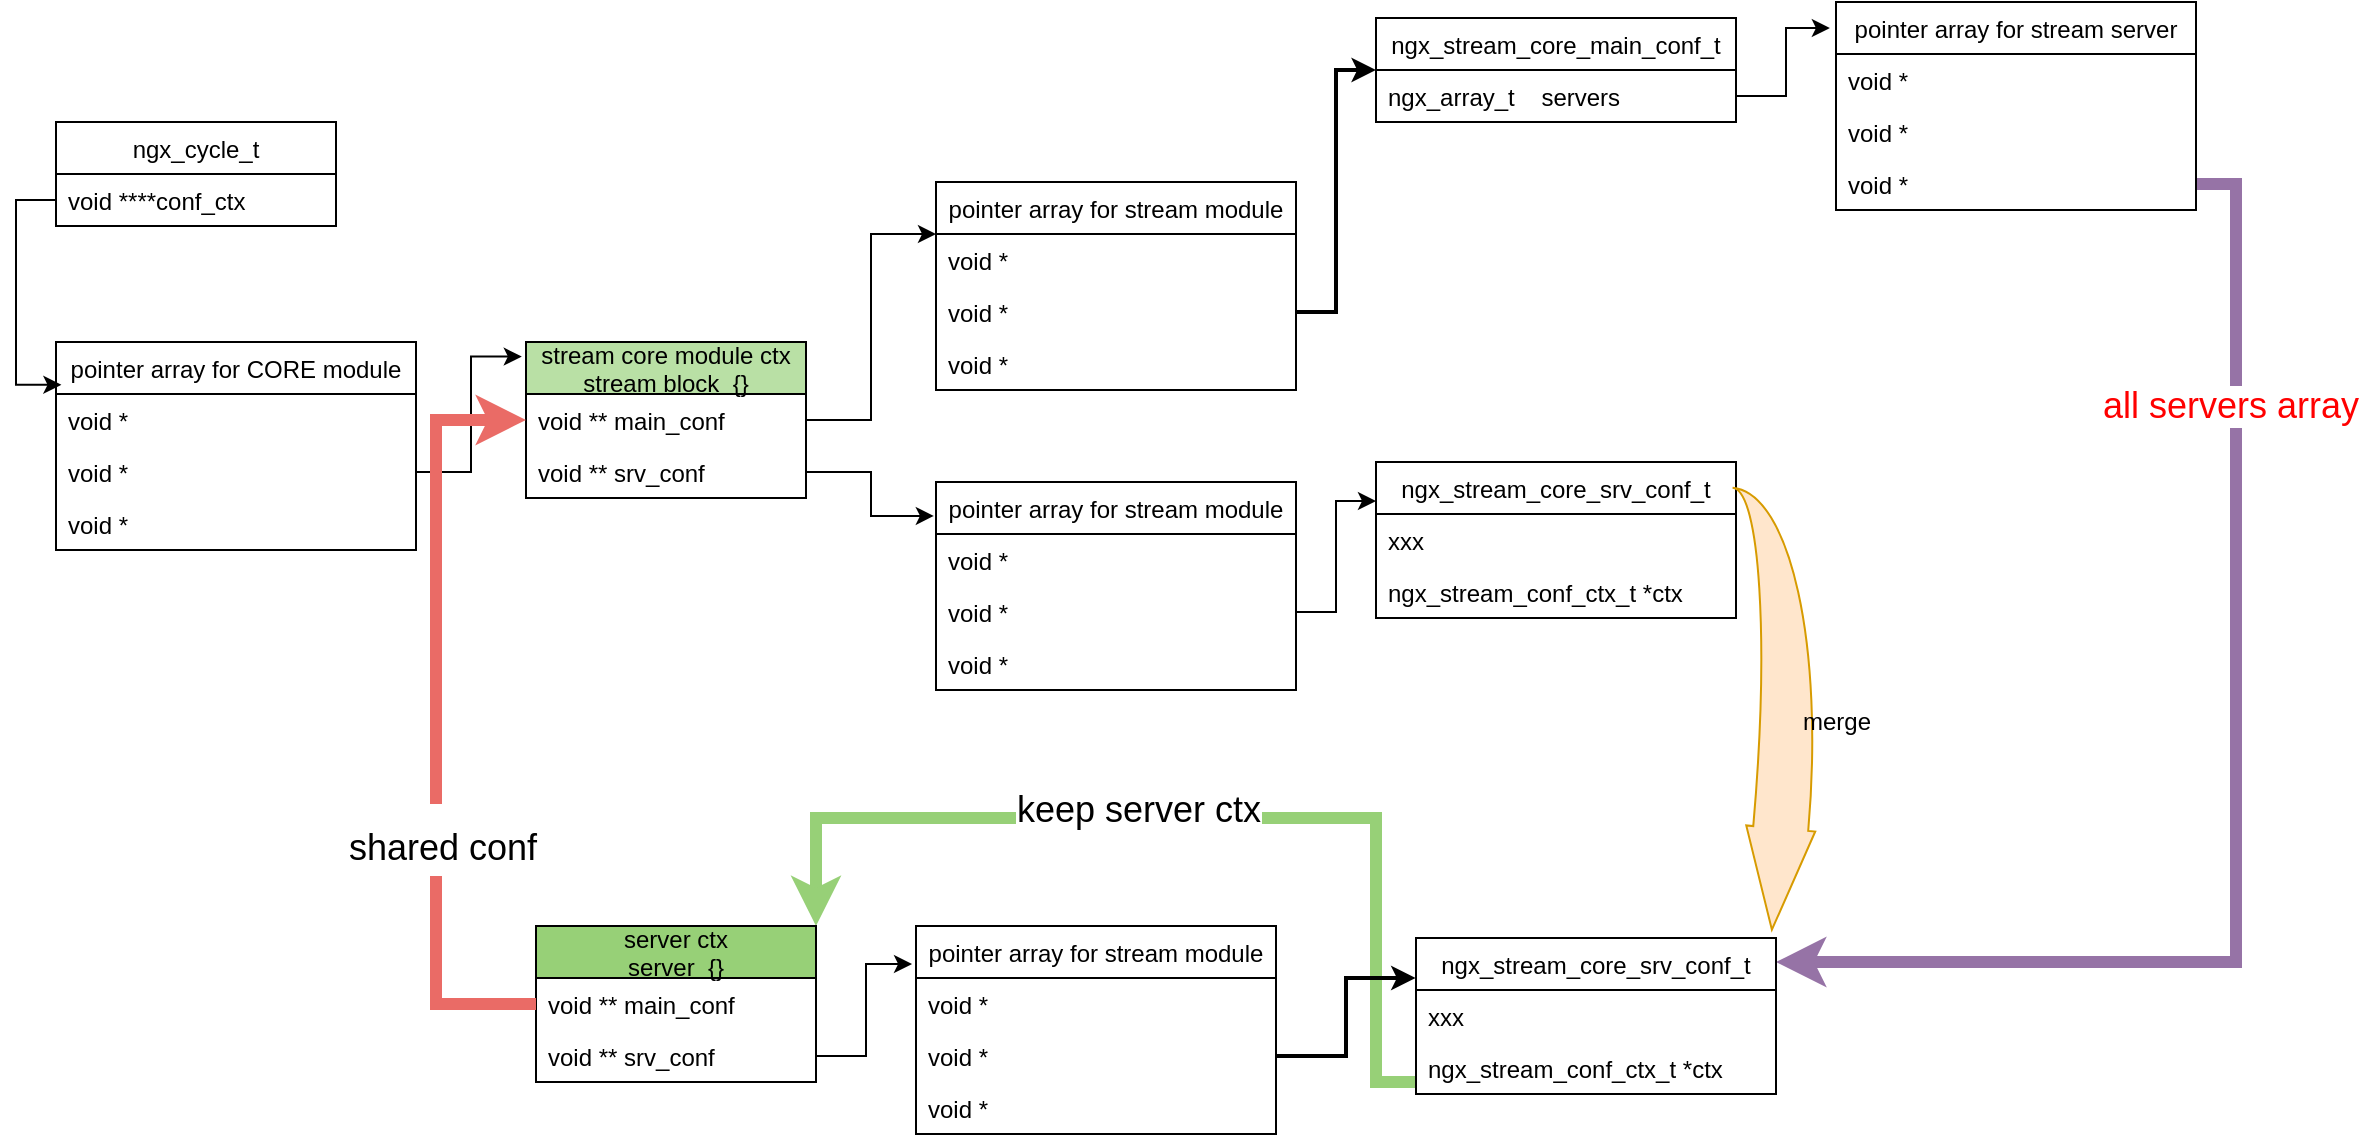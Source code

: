 <mxfile version="13.9.9" type="device"><diagram id="AKLPKpy_yjXzWCh4esLz" name="Page-1"><mxGraphModel dx="1422" dy="832" grid="1" gridSize="10" guides="1" tooltips="1" connect="1" arrows="1" fold="1" page="1" pageScale="1" pageWidth="850" pageHeight="1100" math="0" shadow="0"><root><mxCell id="0"/><mxCell id="1" parent="0"/><mxCell id="t7zCRnI8drT_Z4p6zqH6-1" style="edgeStyle=orthogonalEdgeStyle;rounded=0;orthogonalLoop=1;jettySize=auto;html=1;entryX=1;entryY=0;entryDx=0;entryDy=0;exitX=0;exitY=0.769;exitDx=0;exitDy=0;exitPerimeter=0;strokeColor=#97D077;strokeWidth=6;" parent="1" source="t7zCRnI8drT_Z4p6zqH6-69" target="t7zCRnI8drT_Z4p6zqH6-24" edge="1"><mxGeometry relative="1" as="geometry"><Array as="points"><mxPoint x="850" y="960"/><mxPoint x="850" y="828"/><mxPoint x="570" y="828"/></Array></mxGeometry></mxCell><mxCell id="t7zCRnI8drT_Z4p6zqH6-2" value="keep server ctx" style="text;html=1;align=center;verticalAlign=middle;resizable=0;points=[];labelBackgroundColor=#ffffff;fontSize=18;fontColor=#000000;" parent="t7zCRnI8drT_Z4p6zqH6-1" vertex="1" connectable="0"><mxGeometry x="0.118" y="-4" relative="1" as="geometry"><mxPoint as="offset"/></mxGeometry></mxCell><mxCell id="t7zCRnI8drT_Z4p6zqH6-7" style="edgeStyle=orthogonalEdgeStyle;rounded=0;orthogonalLoop=1;jettySize=auto;html=1;exitX=1;exitY=0.5;exitDx=0;exitDy=0;entryX=-0.011;entryY=0.183;entryDx=0;entryDy=0;entryPerimeter=0;strokeColor=#000000;fillColor=#fff2cc;" parent="1" source="t7zCRnI8drT_Z4p6zqH6-26" target="t7zCRnI8drT_Z4p6zqH6-38" edge="1"><mxGeometry relative="1" as="geometry"/></mxCell><mxCell id="t7zCRnI8drT_Z4p6zqH6-8" style="edgeStyle=orthogonalEdgeStyle;rounded=0;orthogonalLoop=1;jettySize=auto;html=1;exitX=1;exitY=0.5;exitDx=0;exitDy=0;entryX=0;entryY=0.25;entryDx=0;entryDy=0;strokeColor=#000000;fillColor=#fff2cc;" parent="1" source="t7zCRnI8drT_Z4p6zqH6-43" target="t7zCRnI8drT_Z4p6zqH6-46" edge="1"><mxGeometry relative="1" as="geometry"/></mxCell><mxCell id="t7zCRnI8drT_Z4p6zqH6-9" style="edgeStyle=orthogonalEdgeStyle;rounded=0;orthogonalLoop=1;jettySize=auto;html=1;exitX=1;exitY=0.5;exitDx=0;exitDy=0;entryX=-0.006;entryY=0.163;entryDx=0;entryDy=0;entryPerimeter=0;strokeColor=#000000;fillColor=#fff2cc;" parent="1" source="t7zCRnI8drT_Z4p6zqH6-44" target="t7zCRnI8drT_Z4p6zqH6-76" edge="1"><mxGeometry relative="1" as="geometry"/></mxCell><mxCell id="t7zCRnI8drT_Z4p6zqH6-11" style="edgeStyle=orthogonalEdgeStyle;rounded=0;orthogonalLoop=1;jettySize=auto;html=1;exitX=1;exitY=0.5;exitDx=0;exitDy=0;entryX=-0.017;entryY=0.125;entryDx=0;entryDy=0;entryPerimeter=0;strokeColor=#000000;fontColor=#000000;" parent="1" source="t7zCRnI8drT_Z4p6zqH6-51" target="t7zCRnI8drT_Z4p6zqH6-52" edge="1"><mxGeometry relative="1" as="geometry"/></mxCell><mxCell id="t7zCRnI8drT_Z4p6zqH6-12" style="edgeStyle=orthogonalEdgeStyle;rounded=0;orthogonalLoop=1;jettySize=auto;html=1;exitX=1;exitY=0.5;exitDx=0;exitDy=0;strokeWidth=6;fillColor=#e1d5e7;strokeColor=#9673a6;" parent="1" source="t7zCRnI8drT_Z4p6zqH6-55" target="t7zCRnI8drT_Z4p6zqH6-67" edge="1"><mxGeometry relative="1" as="geometry"><mxPoint x="1060" y="900" as="targetPoint"/><Array as="points"><mxPoint x="1280" y="511"/><mxPoint x="1280" y="900"/></Array></mxGeometry></mxCell><mxCell id="t7zCRnI8drT_Z4p6zqH6-13" value="all servers array" style="text;html=1;align=center;verticalAlign=middle;resizable=0;points=[];labelBackgroundColor=#ffffff;fontSize=18;fontColor=#FF0000;" parent="t7zCRnI8drT_Z4p6zqH6-12" vertex="1" connectable="0"><mxGeometry x="-0.59" y="-3" relative="1" as="geometry"><mxPoint as="offset"/></mxGeometry></mxCell><mxCell id="t7zCRnI8drT_Z4p6zqH6-14" style="edgeStyle=orthogonalEdgeStyle;rounded=0;orthogonalLoop=1;jettySize=auto;html=1;exitX=1;exitY=0.5;exitDx=0;exitDy=0;entryX=0;entryY=0.5;entryDx=0;entryDy=0;strokeWidth=2;" parent="1" source="t7zCRnI8drT_Z4p6zqH6-48" target="t7zCRnI8drT_Z4p6zqH6-50" edge="1"><mxGeometry relative="1" as="geometry"/></mxCell><mxCell id="t7zCRnI8drT_Z4p6zqH6-15" style="edgeStyle=orthogonalEdgeStyle;rounded=0;orthogonalLoop=1;jettySize=auto;html=1;exitX=1;exitY=0.5;exitDx=0;exitDy=0;entryX=-0.001;entryY=-0.231;entryDx=0;entryDy=0;entryPerimeter=0;strokeWidth=2;" parent="1" source="t7zCRnI8drT_Z4p6zqH6-40" target="t7zCRnI8drT_Z4p6zqH6-68" edge="1"><mxGeometry relative="1" as="geometry"/></mxCell><mxCell id="t7zCRnI8drT_Z4p6zqH6-21" style="edgeStyle=orthogonalEdgeStyle;rounded=0;orthogonalLoop=1;jettySize=auto;html=1;exitX=0;exitY=0.5;exitDx=0;exitDy=0;entryX=0.015;entryY=-0.176;entryDx=0;entryDy=0;entryPerimeter=0;startArrow=none;startFill=0;strokeColor=#000000;strokeWidth=1;" parent="1" source="t7zCRnI8drT_Z4p6zqH6-29" target="t7zCRnI8drT_Z4p6zqH6-31" edge="1"><mxGeometry relative="1" as="geometry"/></mxCell><mxCell id="t7zCRnI8drT_Z4p6zqH6-22" style="edgeStyle=orthogonalEdgeStyle;rounded=0;orthogonalLoop=1;jettySize=auto;html=1;exitX=1;exitY=0.5;exitDx=0;exitDy=0;entryX=-0.015;entryY=0.093;entryDx=0;entryDy=0;startArrow=none;startFill=0;strokeColor=#000000;strokeWidth=1;entryPerimeter=0;" parent="1" source="t7zCRnI8drT_Z4p6zqH6-32" target="t7zCRnI8drT_Z4p6zqH6-42" edge="1"><mxGeometry relative="1" as="geometry"/></mxCell><mxCell id="t7zCRnI8drT_Z4p6zqH6-76" value="pointer array for stream module" style="swimlane;fontStyle=0;childLayout=stackLayout;horizontal=1;startSize=26;fillColor=none;horizontalStack=0;resizeParent=1;resizeParentMax=0;resizeLast=0;collapsible=1;marginBottom=0;" parent="1" vertex="1"><mxGeometry x="630" y="660" width="180" height="104" as="geometry"/></mxCell><mxCell id="t7zCRnI8drT_Z4p6zqH6-77" value="void *" style="text;strokeColor=none;fillColor=none;align=left;verticalAlign=top;spacingLeft=4;spacingRight=4;overflow=hidden;rotatable=0;points=[[0,0.5],[1,0.5]];portConstraint=eastwest;" parent="t7zCRnI8drT_Z4p6zqH6-76" vertex="1"><mxGeometry y="26" width="180" height="26" as="geometry"/></mxCell><mxCell id="t7zCRnI8drT_Z4p6zqH6-78" value="void *" style="text;strokeColor=none;fillColor=none;align=left;verticalAlign=top;spacingLeft=4;spacingRight=4;overflow=hidden;rotatable=0;points=[[0,0.5],[1,0.5]];portConstraint=eastwest;" parent="t7zCRnI8drT_Z4p6zqH6-76" vertex="1"><mxGeometry y="52" width="180" height="26" as="geometry"/></mxCell><mxCell id="t7zCRnI8drT_Z4p6zqH6-79" value="void *" style="text;strokeColor=none;fillColor=none;align=left;verticalAlign=top;spacingLeft=4;spacingRight=4;overflow=hidden;rotatable=0;points=[[0,0.5],[1,0.5]];portConstraint=eastwest;" parent="t7zCRnI8drT_Z4p6zqH6-76" vertex="1"><mxGeometry y="78" width="180" height="26" as="geometry"/></mxCell><mxCell id="t7zCRnI8drT_Z4p6zqH6-46" value="pointer array for stream module" style="swimlane;fontStyle=0;childLayout=stackLayout;horizontal=1;startSize=26;fillColor=none;horizontalStack=0;resizeParent=1;resizeParentMax=0;resizeLast=0;collapsible=1;marginBottom=0;" parent="1" vertex="1"><mxGeometry x="630" y="510" width="180" height="104" as="geometry"/></mxCell><mxCell id="t7zCRnI8drT_Z4p6zqH6-47" value="void *" style="text;strokeColor=none;fillColor=none;align=left;verticalAlign=top;spacingLeft=4;spacingRight=4;overflow=hidden;rotatable=0;points=[[0,0.5],[1,0.5]];portConstraint=eastwest;" parent="t7zCRnI8drT_Z4p6zqH6-46" vertex="1"><mxGeometry y="26" width="180" height="26" as="geometry"/></mxCell><mxCell id="t7zCRnI8drT_Z4p6zqH6-48" value="void *" style="text;strokeColor=none;fillColor=none;align=left;verticalAlign=top;spacingLeft=4;spacingRight=4;overflow=hidden;rotatable=0;points=[[0,0.5],[1,0.5]];portConstraint=eastwest;" parent="t7zCRnI8drT_Z4p6zqH6-46" vertex="1"><mxGeometry y="52" width="180" height="26" as="geometry"/></mxCell><mxCell id="t7zCRnI8drT_Z4p6zqH6-49" value="void *" style="text;strokeColor=none;fillColor=none;align=left;verticalAlign=top;spacingLeft=4;spacingRight=4;overflow=hidden;rotatable=0;points=[[0,0.5],[1,0.5]];portConstraint=eastwest;" parent="t7zCRnI8drT_Z4p6zqH6-46" vertex="1"><mxGeometry y="78" width="180" height="26" as="geometry"/></mxCell><mxCell id="t7zCRnI8drT_Z4p6zqH6-24" value="server ctx&#10;server  {}" style="swimlane;fontStyle=0;childLayout=stackLayout;horizontal=1;startSize=26;fillColor=#97D077;horizontalStack=0;resizeParent=1;resizeParentMax=0;resizeLast=0;collapsible=1;marginBottom=0;" parent="1" vertex="1"><mxGeometry x="430" y="882" width="140" height="78" as="geometry"/></mxCell><mxCell id="t7zCRnI8drT_Z4p6zqH6-25" value="void ** main_conf" style="text;strokeColor=none;fillColor=none;align=left;verticalAlign=top;spacingLeft=4;spacingRight=4;overflow=hidden;rotatable=0;points=[[0,0.5],[1,0.5]];portConstraint=eastwest;" parent="t7zCRnI8drT_Z4p6zqH6-24" vertex="1"><mxGeometry y="26" width="140" height="26" as="geometry"/></mxCell><mxCell id="t7zCRnI8drT_Z4p6zqH6-26" value="void ** srv_conf" style="text;strokeColor=none;fillColor=none;align=left;verticalAlign=top;spacingLeft=4;spacingRight=4;overflow=hidden;rotatable=0;points=[[0,0.5],[1,0.5]];portConstraint=eastwest;" parent="t7zCRnI8drT_Z4p6zqH6-24" vertex="1"><mxGeometry y="52" width="140" height="26" as="geometry"/></mxCell><mxCell id="t7zCRnI8drT_Z4p6zqH6-28" value="ngx_cycle_t" style="swimlane;fontStyle=0;childLayout=stackLayout;horizontal=1;startSize=26;fillColor=none;horizontalStack=0;resizeParent=1;resizeParentMax=0;resizeLast=0;collapsible=1;marginBottom=0;" parent="1" vertex="1"><mxGeometry x="190" y="480" width="140" height="52" as="geometry"/></mxCell><mxCell id="t7zCRnI8drT_Z4p6zqH6-29" value="void ****conf_ctx" style="text;strokeColor=none;fillColor=none;align=left;verticalAlign=top;spacingLeft=4;spacingRight=4;overflow=hidden;rotatable=0;points=[[0,0.5],[1,0.5]];portConstraint=eastwest;" parent="t7zCRnI8drT_Z4p6zqH6-28" vertex="1"><mxGeometry y="26" width="140" height="26" as="geometry"/></mxCell><mxCell id="t7zCRnI8drT_Z4p6zqH6-30" value="pointer array for CORE module" style="swimlane;fontStyle=0;childLayout=stackLayout;horizontal=1;startSize=26;fillColor=none;horizontalStack=0;resizeParent=1;resizeParentMax=0;resizeLast=0;collapsible=1;marginBottom=0;" parent="1" vertex="1"><mxGeometry x="190" y="590" width="180" height="104" as="geometry"/></mxCell><mxCell id="t7zCRnI8drT_Z4p6zqH6-31" value="void *" style="text;strokeColor=none;fillColor=none;align=left;verticalAlign=top;spacingLeft=4;spacingRight=4;overflow=hidden;rotatable=0;points=[[0,0.5],[1,0.5]];portConstraint=eastwest;" parent="t7zCRnI8drT_Z4p6zqH6-30" vertex="1"><mxGeometry y="26" width="180" height="26" as="geometry"/></mxCell><mxCell id="t7zCRnI8drT_Z4p6zqH6-32" value="void *" style="text;strokeColor=none;fillColor=none;align=left;verticalAlign=top;spacingLeft=4;spacingRight=4;overflow=hidden;rotatable=0;points=[[0,0.5],[1,0.5]];portConstraint=eastwest;" parent="t7zCRnI8drT_Z4p6zqH6-30" vertex="1"><mxGeometry y="52" width="180" height="26" as="geometry"/></mxCell><mxCell id="t7zCRnI8drT_Z4p6zqH6-33" value="void *" style="text;strokeColor=none;fillColor=none;align=left;verticalAlign=top;spacingLeft=4;spacingRight=4;overflow=hidden;rotatable=0;points=[[0,0.5],[1,0.5]];portConstraint=eastwest;" parent="t7zCRnI8drT_Z4p6zqH6-30" vertex="1"><mxGeometry y="78" width="180" height="26" as="geometry"/></mxCell><mxCell id="t7zCRnI8drT_Z4p6zqH6-38" value="pointer array for stream module" style="swimlane;fontStyle=0;childLayout=stackLayout;horizontal=1;startSize=26;fillColor=none;horizontalStack=0;resizeParent=1;resizeParentMax=0;resizeLast=0;collapsible=1;marginBottom=0;" parent="1" vertex="1"><mxGeometry x="620" y="882" width="180" height="104" as="geometry"/></mxCell><mxCell id="t7zCRnI8drT_Z4p6zqH6-39" value="void *" style="text;strokeColor=none;fillColor=none;align=left;verticalAlign=top;spacingLeft=4;spacingRight=4;overflow=hidden;rotatable=0;points=[[0,0.5],[1,0.5]];portConstraint=eastwest;" parent="t7zCRnI8drT_Z4p6zqH6-38" vertex="1"><mxGeometry y="26" width="180" height="26" as="geometry"/></mxCell><mxCell id="t7zCRnI8drT_Z4p6zqH6-40" value="void *" style="text;strokeColor=none;fillColor=none;align=left;verticalAlign=top;spacingLeft=4;spacingRight=4;overflow=hidden;rotatable=0;points=[[0,0.5],[1,0.5]];portConstraint=eastwest;" parent="t7zCRnI8drT_Z4p6zqH6-38" vertex="1"><mxGeometry y="52" width="180" height="26" as="geometry"/></mxCell><mxCell id="t7zCRnI8drT_Z4p6zqH6-41" value="void *" style="text;strokeColor=none;fillColor=none;align=left;verticalAlign=top;spacingLeft=4;spacingRight=4;overflow=hidden;rotatable=0;points=[[0,0.5],[1,0.5]];portConstraint=eastwest;" parent="t7zCRnI8drT_Z4p6zqH6-38" vertex="1"><mxGeometry y="78" width="180" height="26" as="geometry"/></mxCell><mxCell id="t7zCRnI8drT_Z4p6zqH6-42" value="stream core module ctx&#10;stream block  {}" style="swimlane;fontStyle=0;childLayout=stackLayout;horizontal=1;startSize=26;fillColor=#B9E0A5;horizontalStack=0;resizeParent=1;resizeParentMax=0;resizeLast=0;collapsible=1;marginBottom=0;" parent="1" vertex="1"><mxGeometry x="425" y="590" width="140" height="78" as="geometry"/></mxCell><mxCell id="t7zCRnI8drT_Z4p6zqH6-43" value="void ** main_conf" style="text;strokeColor=none;fillColor=none;align=left;verticalAlign=top;spacingLeft=4;spacingRight=4;overflow=hidden;rotatable=0;points=[[0,0.5],[1,0.5]];portConstraint=eastwest;" parent="t7zCRnI8drT_Z4p6zqH6-42" vertex="1"><mxGeometry y="26" width="140" height="26" as="geometry"/></mxCell><mxCell id="t7zCRnI8drT_Z4p6zqH6-44" value="void ** srv_conf" style="text;strokeColor=none;fillColor=none;align=left;verticalAlign=top;spacingLeft=4;spacingRight=4;overflow=hidden;rotatable=0;points=[[0,0.5],[1,0.5]];portConstraint=eastwest;" parent="t7zCRnI8drT_Z4p6zqH6-42" vertex="1"><mxGeometry y="52" width="140" height="26" as="geometry"/></mxCell><mxCell id="t7zCRnI8drT_Z4p6zqH6-50" value="ngx_stream_core_main_conf_t" style="swimlane;fontStyle=0;childLayout=stackLayout;horizontal=1;startSize=26;fillColor=none;horizontalStack=0;resizeParent=1;resizeParentMax=0;resizeLast=0;collapsible=1;marginBottom=0;" parent="1" vertex="1"><mxGeometry x="850" y="428" width="180" height="52" as="geometry"/></mxCell><mxCell id="t7zCRnI8drT_Z4p6zqH6-51" value="ngx_array_t    servers" style="text;strokeColor=none;fillColor=none;align=left;verticalAlign=top;spacingLeft=4;spacingRight=4;overflow=hidden;rotatable=0;points=[[0,0.5],[1,0.5]];portConstraint=eastwest;" parent="t7zCRnI8drT_Z4p6zqH6-50" vertex="1"><mxGeometry y="26" width="180" height="26" as="geometry"/></mxCell><mxCell id="t7zCRnI8drT_Z4p6zqH6-52" value="pointer array for stream server" style="swimlane;fontStyle=0;childLayout=stackLayout;horizontal=1;startSize=26;fillColor=none;horizontalStack=0;resizeParent=1;resizeParentMax=0;resizeLast=0;collapsible=1;marginBottom=0;" parent="1" vertex="1"><mxGeometry x="1080" y="420" width="180" height="104" as="geometry"/></mxCell><mxCell id="t7zCRnI8drT_Z4p6zqH6-53" value="void *" style="text;strokeColor=none;fillColor=none;align=left;verticalAlign=top;spacingLeft=4;spacingRight=4;overflow=hidden;rotatable=0;points=[[0,0.5],[1,0.5]];portConstraint=eastwest;" parent="t7zCRnI8drT_Z4p6zqH6-52" vertex="1"><mxGeometry y="26" width="180" height="26" as="geometry"/></mxCell><mxCell id="t7zCRnI8drT_Z4p6zqH6-54" value="void *" style="text;strokeColor=none;fillColor=none;align=left;verticalAlign=top;spacingLeft=4;spacingRight=4;overflow=hidden;rotatable=0;points=[[0,0.5],[1,0.5]];portConstraint=eastwest;" parent="t7zCRnI8drT_Z4p6zqH6-52" vertex="1"><mxGeometry y="52" width="180" height="26" as="geometry"/></mxCell><mxCell id="t7zCRnI8drT_Z4p6zqH6-55" value="void *" style="text;strokeColor=none;fillColor=none;align=left;verticalAlign=top;spacingLeft=4;spacingRight=4;overflow=hidden;rotatable=0;points=[[0,0.5],[1,0.5]];portConstraint=eastwest;" parent="t7zCRnI8drT_Z4p6zqH6-52" vertex="1"><mxGeometry y="78" width="180" height="26" as="geometry"/></mxCell><mxCell id="t7zCRnI8drT_Z4p6zqH6-67" value="ngx_stream_core_srv_conf_t" style="swimlane;fontStyle=0;childLayout=stackLayout;horizontal=1;startSize=26;fillColor=none;horizontalStack=0;resizeParent=1;resizeParentMax=0;resizeLast=0;collapsible=1;marginBottom=0;" parent="1" vertex="1"><mxGeometry x="870" y="888" width="180" height="78" as="geometry"/></mxCell><mxCell id="t7zCRnI8drT_Z4p6zqH6-68" value="xxx" style="text;strokeColor=none;fillColor=none;align=left;verticalAlign=top;spacingLeft=4;spacingRight=4;overflow=hidden;rotatable=0;points=[[0,0.5],[1,0.5]];portConstraint=eastwest;" parent="t7zCRnI8drT_Z4p6zqH6-67" vertex="1"><mxGeometry y="26" width="180" height="26" as="geometry"/></mxCell><mxCell id="t7zCRnI8drT_Z4p6zqH6-69" value="ngx_stream_conf_ctx_t *ctx" style="text;strokeColor=none;fillColor=none;align=left;verticalAlign=top;spacingLeft=4;spacingRight=4;overflow=hidden;rotatable=0;points=[[0,0.5],[1,0.5]];portConstraint=eastwest;" parent="t7zCRnI8drT_Z4p6zqH6-67" vertex="1"><mxGeometry y="52" width="180" height="26" as="geometry"/></mxCell><mxCell id="t7zCRnI8drT_Z4p6zqH6-85" style="edgeStyle=orthogonalEdgeStyle;rounded=0;orthogonalLoop=1;jettySize=auto;html=1;exitX=0;exitY=0.5;exitDx=0;exitDy=0;entryX=0;entryY=0.5;entryDx=0;entryDy=0;fontSize=30;strokeWidth=6;strokeColor=#EA6B66;" parent="1" source="t7zCRnI8drT_Z4p6zqH6-25" target="t7zCRnI8drT_Z4p6zqH6-43" edge="1"><mxGeometry relative="1" as="geometry"><Array as="points"><mxPoint x="380" y="921"/><mxPoint x="380" y="629"/></Array></mxGeometry></mxCell><mxCell id="t7zCRnI8drT_Z4p6zqH6-86" value="&lt;font style=&quot;font-size: 18px&quot;&gt;shared conf&lt;/font&gt;" style="text;html=1;align=center;verticalAlign=middle;resizable=0;points=[];labelBackgroundColor=#ffffff;fontSize=30;" parent="t7zCRnI8drT_Z4p6zqH6-85" vertex="1" connectable="0"><mxGeometry x="-0.311" y="-3" relative="1" as="geometry"><mxPoint as="offset"/></mxGeometry></mxCell><mxCell id="Vw6virNRoVhPsyALNoqz-1" value="ngx_stream_core_srv_conf_t" style="swimlane;fontStyle=0;childLayout=stackLayout;horizontal=1;startSize=26;fillColor=none;horizontalStack=0;resizeParent=1;resizeParentMax=0;resizeLast=0;collapsible=1;marginBottom=0;" vertex="1" parent="1"><mxGeometry x="850" y="650" width="180" height="78" as="geometry"/></mxCell><mxCell id="Vw6virNRoVhPsyALNoqz-2" value="xxx" style="text;strokeColor=none;fillColor=none;align=left;verticalAlign=top;spacingLeft=4;spacingRight=4;overflow=hidden;rotatable=0;points=[[0,0.5],[1,0.5]];portConstraint=eastwest;" vertex="1" parent="Vw6virNRoVhPsyALNoqz-1"><mxGeometry y="26" width="180" height="26" as="geometry"/></mxCell><mxCell id="Vw6virNRoVhPsyALNoqz-3" value="ngx_stream_conf_ctx_t *ctx" style="text;strokeColor=none;fillColor=none;align=left;verticalAlign=top;spacingLeft=4;spacingRight=4;overflow=hidden;rotatable=0;points=[[0,0.5],[1,0.5]];portConstraint=eastwest;" vertex="1" parent="Vw6virNRoVhPsyALNoqz-1"><mxGeometry y="52" width="180" height="26" as="geometry"/></mxCell><mxCell id="Vw6virNRoVhPsyALNoqz-4" style="edgeStyle=orthogonalEdgeStyle;rounded=0;orthogonalLoop=1;jettySize=auto;html=1;exitX=1;exitY=0.5;exitDx=0;exitDy=0;entryX=0;entryY=0.25;entryDx=0;entryDy=0;" edge="1" parent="1" source="t7zCRnI8drT_Z4p6zqH6-78" target="Vw6virNRoVhPsyALNoqz-1"><mxGeometry relative="1" as="geometry"/></mxCell><mxCell id="Vw6virNRoVhPsyALNoqz-5" value="" style="html=1;shadow=0;dashed=0;align=center;verticalAlign=middle;shape=mxgraph.arrows2.jumpInArrow;dy=13.79;dx=50.82;arrowHead=34.63;rotation=95;fillColor=#ffe6cc;strokeColor=#d79b00;" vertex="1" parent="1"><mxGeometry x="937.52" y="746.05" width="218.44" height="56.16" as="geometry"/></mxCell><mxCell id="Vw6virNRoVhPsyALNoqz-6" value="merge" style="text;html=1;align=center;verticalAlign=middle;resizable=0;points=[];autosize=1;" vertex="1" parent="1"><mxGeometry x="1055" y="770" width="50" height="20" as="geometry"/></mxCell></root></mxGraphModel></diagram></mxfile>